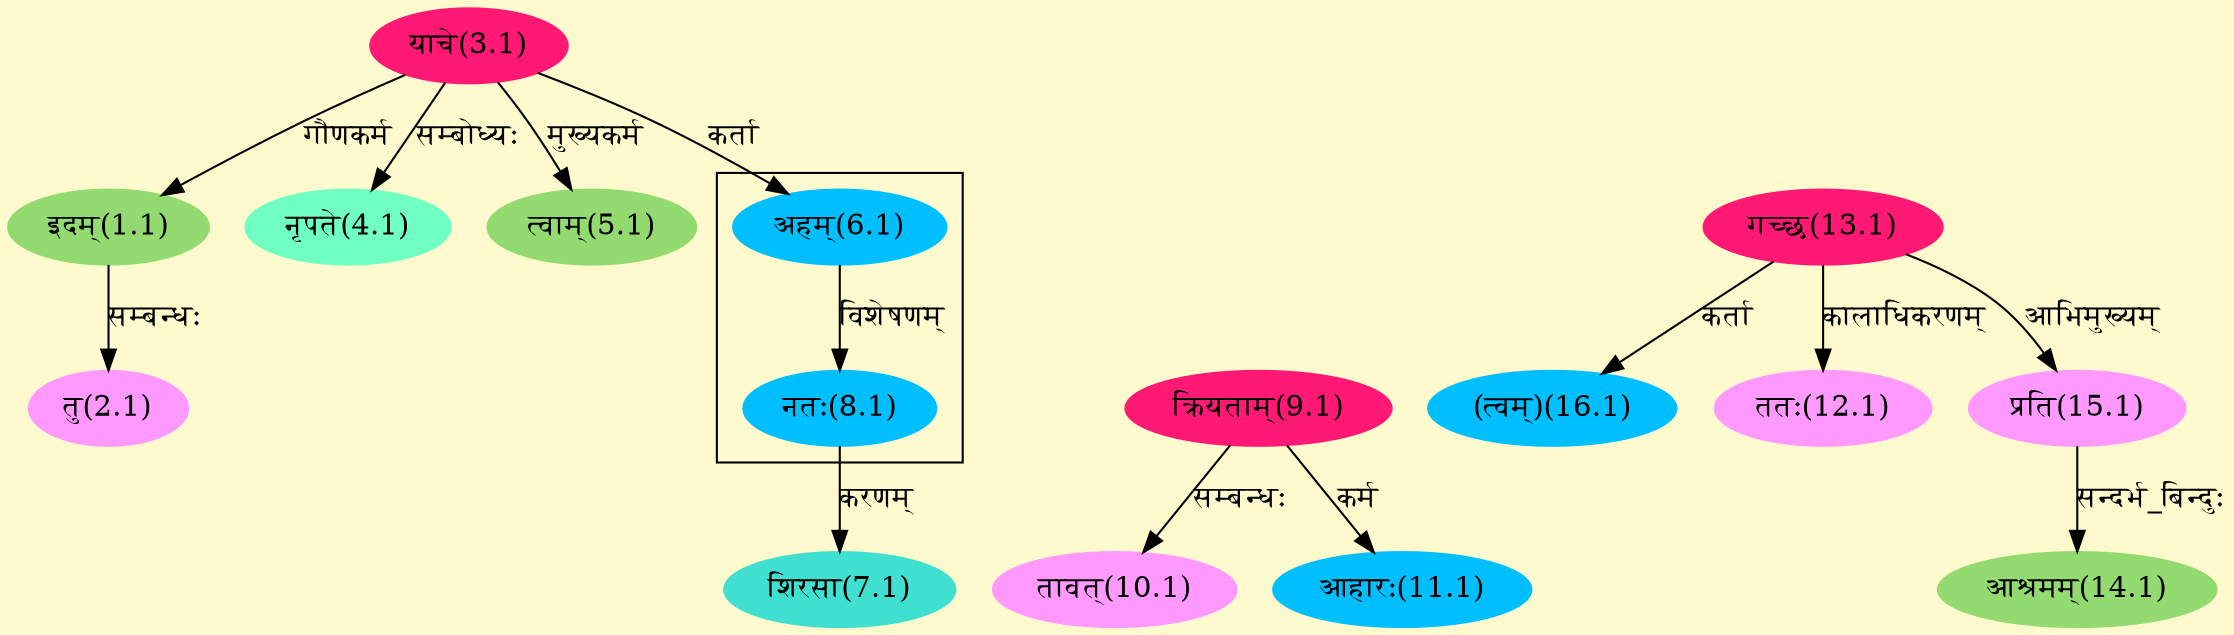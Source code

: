 digraph G{
rankdir=BT;
 compound=true;
 bgcolor="lemonchiffon1";

subgraph cluster_1{
Node8_1 [style=filled, color="#00BFFF" label = "नतः(8.1)"]
Node6_1 [style=filled, color="#00BFFF" label = "अहम्(6.1)"]

}
Node1_1 [style=filled, color="#93DB70" label = "इदम्(1.1)"]
Node3_1 [style=filled, color="#FF1975" label = "याचे(3.1)"]
Node2_1 [style=filled, color="#FF99FF" label = "तु(2.1)"]
Node6_1 [style=filled, color="#00BFFF" label = "अहम्(6.1)"]
Node [style=filled, color="" label = "()"]
Node4_1 [style=filled, color="#6FFFC3" label = "नृपते(4.1)"]
Node5_1 [style=filled, color="#93DB70" label = "त्वाम्(5.1)"]
Node7_1 [style=filled, color="#40E0D0" label = "शिरसा(7.1)"]
Node8_1 [style=filled, color="#00BFFF" label = "नतः(8.1)"]
Node9_1 [style=filled, color="#FF1975" label = "क्रियताम्(9.1)"]
Node16_1 [style=filled, color="#00BFFF" label = "(त्वम्)(16.1)"]
Node10_1 [style=filled, color="#FF99FF" label = "तावत्(10.1)"]
Node11_1 [style=filled, color="#00BFFF" label = "आहारः(11.1)"]
Node12_1 [style=filled, color="#FF99FF" label = "ततः(12.1)"]
Node13_1 [style=filled, color="#FF1975" label = "गच्छ(13.1)"]
Node14_1 [style=filled, color="#93DB70" label = "आश्रमम्(14.1)"]
Node15_1 [style=filled, color="#FF99FF" label = "प्रति(15.1)"]
/* Start of Relations section */

Node1_1 -> Node3_1 [  label="गौणकर्म"  dir="back" ]
Node2_1 -> Node1_1 [  label="सम्बन्धः"  dir="back" ]
Node4_1 -> Node3_1 [  label="सम्बोध्यः"  dir="back" ]
Node5_1 -> Node3_1 [  label="मुख्यकर्म"  dir="back" ]
Node6_1 -> Node3_1 [  label="कर्ता"  dir="back" ]
Node7_1 -> Node8_1 [  label="करणम्"  dir="back" ]
Node8_1 -> Node6_1 [  label="विशेषणम्"  dir="back" ]
Node10_1 -> Node9_1 [  label="सम्बन्धः"  dir="back" ]
Node11_1 -> Node9_1 [  label="कर्म"  dir="back" ]
Node12_1 -> Node13_1 [  label="कालाधिकरणम्"  dir="back" ]
Node14_1 -> Node15_1 [  label="सन्दर्भ_बिन्दुः"  dir="back" ]
Node15_1 -> Node13_1 [  label="आभिमुख्यम्"  dir="back" ]
Node16_1 -> Node13_1 [  label="कर्ता"  dir="back" ]
}
